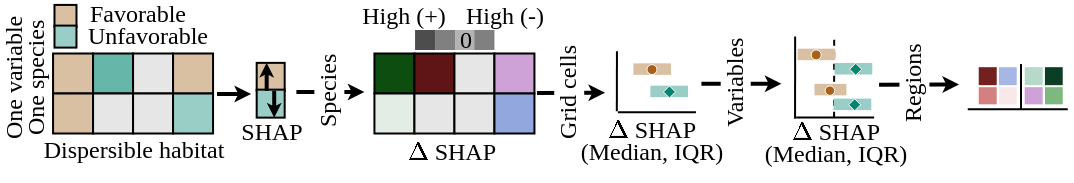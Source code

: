 <mxfile version="27.0.9">
  <diagram name="Page-1" id="c7558073-3199-34d8-9f00-42111426c3f3">
    <mxGraphModel dx="437" dy="338" grid="1" gridSize="10" guides="1" tooltips="1" connect="1" arrows="1" fold="1" page="1" pageScale="1" pageWidth="826" pageHeight="1169" background="none" math="1" shadow="0">
      <root>
        <mxCell id="0" />
        <mxCell id="1" parent="0" />
        <mxCell id="79KnxAv0YFB9ApgYJ-vH-246" value="" style="endArrow=none;html=1;rounded=0;exitX=0.231;exitY=-0.23;exitDx=0;exitDy=0;exitPerimeter=0;dashed=1;" parent="1" edge="1">
          <mxGeometry width="50" height="50" relative="1" as="geometry">
            <mxPoint x="558.048" y="206.84" as="sourcePoint" />
            <mxPoint x="558.1" y="165.8" as="targetPoint" />
          </mxGeometry>
        </mxCell>
        <mxCell id="t9Jcl4g-q7xanhM5zm8e-96" value="" style="whiteSpace=wrap;html=1;aspect=fixed;fillColor=light-dark(#DAC0A2,#272727);fontFamily=Merriweather;" parent="1" vertex="1">
          <mxGeometry x="167.53" y="174.75" width="20" height="20" as="geometry" />
        </mxCell>
        <mxCell id="t9Jcl4g-q7xanhM5zm8e-97" value="" style="whiteSpace=wrap;html=1;aspect=fixed;fillColor=#67B6AA;fontFamily=Merriweather;" parent="1" vertex="1">
          <mxGeometry x="187.53" y="174.75" width="20" height="20" as="geometry" />
        </mxCell>
        <mxCell id="t9Jcl4g-q7xanhM5zm8e-98" value="" style="whiteSpace=wrap;html=1;aspect=fixed;fillColor=#E6E6E6;fontFamily=Merriweather;" parent="1" vertex="1">
          <mxGeometry x="207.53" y="174.75" width="20" height="20" as="geometry" />
        </mxCell>
        <mxCell id="t9Jcl4g-q7xanhM5zm8e-99" value="" style="whiteSpace=wrap;html=1;aspect=fixed;fillColor=light-dark(#DAC0A2,#272727);fontFamily=Merriweather;" parent="1" vertex="1">
          <mxGeometry x="227.53" y="174.75" width="20" height="20" as="geometry" />
        </mxCell>
        <mxCell id="t9Jcl4g-q7xanhM5zm8e-101" value="" style="whiteSpace=wrap;html=1;aspect=fixed;fillColor=#DAC0A2;fontFamily=Merriweather;" parent="1" vertex="1">
          <mxGeometry x="167.53" y="194.75" width="20" height="20" as="geometry" />
        </mxCell>
        <mxCell id="t9Jcl4g-q7xanhM5zm8e-102" value="" style="whiteSpace=wrap;html=1;aspect=fixed;fillColor=#E6E6E6;fontFamily=Merriweather;" parent="1" vertex="1">
          <mxGeometry x="187.53" y="194.75" width="20" height="20" as="geometry" />
        </mxCell>
        <mxCell id="t9Jcl4g-q7xanhM5zm8e-103" value="" style="whiteSpace=wrap;html=1;aspect=fixed;fillColor=#E6E6E6;fontFamily=Merriweather;" parent="1" vertex="1">
          <mxGeometry x="207.53" y="194.75" width="20" height="20" as="geometry" />
        </mxCell>
        <mxCell id="t9Jcl4g-q7xanhM5zm8e-104" value="" style="whiteSpace=wrap;html=1;aspect=fixed;fillColor=#99CEC6;fontFamily=Merriweather;" parent="1" vertex="1">
          <mxGeometry x="227.53" y="194.75" width="20" height="20" as="geometry" />
        </mxCell>
        <mxCell id="t9Jcl4g-q7xanhM5zm8e-111" value="" style="whiteSpace=wrap;html=1;aspect=fixed;fillColor=light-dark(#DAC0A2,#272727);fontFamily=Merriweather;" parent="1" vertex="1">
          <mxGeometry x="168.24" y="150.46" width="11" height="11" as="geometry" />
        </mxCell>
        <mxCell id="t9Jcl4g-q7xanhM5zm8e-112" value="" style="whiteSpace=wrap;html=1;aspect=fixed;fillColor=#99CEC6;fontFamily=Merriweather;" parent="1" vertex="1">
          <mxGeometry x="168.24" y="160.8" width="11" height="11" as="geometry" />
        </mxCell>
        <mxCell id="t9Jcl4g-q7xanhM5zm8e-113" value="Favorable" style="text;html=1;align=center;verticalAlign=middle;whiteSpace=wrap;rounded=0;fontFamily=Merriweather;fontSize=12;" parent="1" vertex="1">
          <mxGeometry x="184.53" y="151.46" width="50" height="8" as="geometry" />
        </mxCell>
        <mxCell id="t9Jcl4g-q7xanhM5zm8e-114" value="Unfavorable" style="text;html=1;align=center;verticalAlign=middle;whiteSpace=wrap;rounded=0;fontFamily=Merriweather;fontSize=12;" parent="1" vertex="1">
          <mxGeometry x="184.53" y="161.8" width="60" height="8" as="geometry" />
        </mxCell>
        <mxCell id="t9Jcl4g-q7xanhM5zm8e-116" value="&lt;div style=&quot;line-height: 90%;&quot;&gt;Dispersible habitat&lt;/div&gt;" style="text;align=center;verticalAlign=middle;rounded=0;fontFamily=Merriweather;spacing=2;horizontal=1;whiteSpace=wrap;html=1;imageHeight=24;imageWidth=24;strokeOpacity=100;arcSize=12;" parent="1" vertex="1">
          <mxGeometry x="157.29" y="214.32" width="102.47" height="18.25" as="geometry" />
        </mxCell>
        <mxCell id="JVSTVVGn9j7_Rl-9eGPp-82" value="&lt;div style=&quot;line-height: 90%;&quot;&gt;One variable&lt;div&gt;One species&lt;/div&gt;&lt;/div&gt;" style="text;html=1;align=center;verticalAlign=middle;whiteSpace=wrap;rounded=0;fontFamily=Merriweather;rotation=-90;" parent="1" vertex="1">
          <mxGeometry x="119" y="180.88" width="67.62" height="12" as="geometry" />
        </mxCell>
        <mxCell id="m_JDdIxR8Er-Uh5f6psP-88" value="" style="endArrow=none;html=1;rounded=0;" parent="1" edge="1">
          <mxGeometry width="50" height="50" relative="1" as="geometry">
            <mxPoint x="449.97" y="204.13" as="sourcePoint" />
            <mxPoint x="488.97" y="204.13" as="targetPoint" />
          </mxGeometry>
        </mxCell>
        <mxCell id="m_JDdIxR8Er-Uh5f6psP-89" value="" style="endArrow=none;html=1;rounded=0;exitX=0.231;exitY=-0.23;exitDx=0;exitDy=0;exitPerimeter=0;" parent="1" edge="1">
          <mxGeometry width="50" height="50" relative="1" as="geometry">
            <mxPoint x="449.418" y="203.62" as="sourcePoint" />
            <mxPoint x="449.47" y="173.63" as="targetPoint" />
          </mxGeometry>
        </mxCell>
        <mxCell id="m_JDdIxR8Er-Uh5f6psP-90" value="" style="rounded=0;whiteSpace=wrap;html=1;spacing=2;fillColor=light-dark(#dac0a2, #272727);strokeColor=none;rotation=90;" parent="1" vertex="1">
          <mxGeometry x="464.23" y="173.13" width="5.75" height="18.83" as="geometry" />
        </mxCell>
        <mxCell id="m_JDdIxR8Er-Uh5f6psP-95" value="" style="rounded=0;whiteSpace=wrap;html=1;spacing=2;fillColor=light-dark(#99CEC6,#272727);strokeColor=none;rotation=90;" parent="1" vertex="1">
          <mxGeometry x="472.73" y="184.3" width="5.75" height="18.83" as="geometry" />
        </mxCell>
        <mxCell id="m_JDdIxR8Er-Uh5f6psP-101" value="" style="endArrow=classic;html=1;rounded=0;strokeWidth=2;endSize=2;startSize=2;" parent="1" edge="1">
          <mxGeometry width="50" height="50" relative="1" as="geometry">
            <mxPoint x="289.2" y="194.05" as="sourcePoint" />
            <mxPoint x="323.2" y="193.96" as="targetPoint" />
          </mxGeometry>
        </mxCell>
        <mxCell id="m_JDdIxR8Er-Uh5f6psP-102" value="&lt;font style=&quot;font-size: 12px;&quot; face=&quot;Merriweather&quot;&gt;Species&lt;/font&gt;" style="edgeLabel;html=1;align=center;verticalAlign=middle;resizable=0;points=[];rotation=-90;" parent="m_JDdIxR8Er-Uh5f6psP-101" vertex="1" connectable="0">
          <mxGeometry x="-0.204" y="-1" relative="1" as="geometry">
            <mxPoint x="2" y="-1" as="offset" />
          </mxGeometry>
        </mxCell>
        <mxCell id="m_JDdIxR8Er-Uh5f6psP-107" value="" style="whiteSpace=wrap;html=1;aspect=fixed;fillColor=light-dark(#DAC0A2,#272727);fontFamily=Merriweather;" parent="1" vertex="1">
          <mxGeometry x="269.34" y="179.43" width="14" height="14" as="geometry" />
        </mxCell>
        <mxCell id="m_JDdIxR8Er-Uh5f6psP-108" value="" style="whiteSpace=wrap;html=1;aspect=fixed;fillColor=#99CEC6;fontFamily=Merriweather;" parent="1" vertex="1">
          <mxGeometry x="269.34" y="192.82" width="14" height="14" as="geometry" />
        </mxCell>
        <mxCell id="m_JDdIxR8Er-Uh5f6psP-109" value="" style="endArrow=none;html=1;rounded=0;strokeWidth=2;endSize=1;startSize=1;startFill=1;startArrow=classic;entryX=0.5;entryY=1;entryDx=0;entryDy=0;exitX=0.5;exitY=1;exitDx=0;exitDy=0;" parent="1" edge="1">
          <mxGeometry width="50" height="50" relative="1" as="geometry">
            <mxPoint x="278.1" y="206.82" as="sourcePoint" />
            <mxPoint x="278.1" y="193.43" as="targetPoint" />
          </mxGeometry>
        </mxCell>
        <mxCell id="m_JDdIxR8Er-Uh5f6psP-111" value="" style="endArrow=classic;html=1;rounded=0;strokeWidth=2;endSize=1;startSize=1;entryX=0.5;entryY=0;entryDx=0;entryDy=0;exitX=0.5;exitY=1;exitDx=0;exitDy=0;" parent="1" edge="1">
          <mxGeometry width="50" height="50" relative="1" as="geometry">
            <mxPoint x="274.34" y="193.43" as="sourcePoint" />
            <mxPoint x="274.34" y="179.43" as="targetPoint" />
          </mxGeometry>
        </mxCell>
        <mxCell id="m_JDdIxR8Er-Uh5f6psP-113" value="SHAP" style="text;html=1;align=center;verticalAlign=middle;whiteSpace=wrap;rounded=0;fontFamily=Merriweather;rotation=0;" parent="1" vertex="1">
          <mxGeometry x="260.53" y="207.82" width="31.62" height="12" as="geometry" />
        </mxCell>
        <mxCell id="m_JDdIxR8Er-Uh5f6psP-116" value="`\Delta` SHAP" style="text;html=1;align=center;verticalAlign=middle;whiteSpace=wrap;rounded=0;fontFamily=Merriweather;" parent="1" vertex="1">
          <mxGeometry x="340.6" y="215.32" width="51.62" height="17.25" as="geometry" />
        </mxCell>
        <mxCell id="79KnxAv0YFB9ApgYJ-vH-201" value="" style="endArrow=classic;html=1;rounded=0;strokeWidth=2;endSize=2;startSize=2;" parent="1" edge="1">
          <mxGeometry width="50" height="50" relative="1" as="geometry">
            <mxPoint x="249.53" y="195.0" as="sourcePoint" />
            <mxPoint x="266.53" y="195" as="targetPoint" />
          </mxGeometry>
        </mxCell>
        <mxCell id="79KnxAv0YFB9ApgYJ-vH-203" value="" style="whiteSpace=wrap;html=1;aspect=fixed;fillColor=light-dark(#0E4D10,#272727);fontFamily=Merriweather;" parent="1" vertex="1">
          <mxGeometry x="328.22" y="174.75" width="20" height="20" as="geometry" />
        </mxCell>
        <mxCell id="79KnxAv0YFB9ApgYJ-vH-204" value="" style="whiteSpace=wrap;html=1;aspect=fixed;fillColor=#5F1415;fontFamily=Merriweather;" parent="1" vertex="1">
          <mxGeometry x="348.22" y="174.75" width="20" height="20" as="geometry" />
        </mxCell>
        <mxCell id="79KnxAv0YFB9ApgYJ-vH-205" value="" style="whiteSpace=wrap;html=1;aspect=fixed;fillColor=#E6E6E6;fontFamily=Merriweather;" parent="1" vertex="1">
          <mxGeometry x="368.22" y="174.75" width="20" height="20" as="geometry" />
        </mxCell>
        <mxCell id="79KnxAv0YFB9ApgYJ-vH-206" value="" style="whiteSpace=wrap;html=1;aspect=fixed;fillColor=light-dark(#CEA2D7,#272727);fontFamily=Merriweather;" parent="1" vertex="1">
          <mxGeometry x="388.22" y="174.75" width="20" height="20" as="geometry" />
        </mxCell>
        <mxCell id="79KnxAv0YFB9ApgYJ-vH-207" value="" style="whiteSpace=wrap;html=1;aspect=fixed;fillColor=#E4EDE5;fontFamily=Merriweather;" parent="1" vertex="1">
          <mxGeometry x="328.22" y="194.75" width="20" height="20" as="geometry" />
        </mxCell>
        <mxCell id="79KnxAv0YFB9ApgYJ-vH-208" value="" style="whiteSpace=wrap;html=1;aspect=fixed;fillColor=#E6E6E6;fontFamily=Merriweather;" parent="1" vertex="1">
          <mxGeometry x="348.22" y="194.75" width="20" height="20" as="geometry" />
        </mxCell>
        <mxCell id="79KnxAv0YFB9ApgYJ-vH-209" value="" style="whiteSpace=wrap;html=1;aspect=fixed;fillColor=#E6E6E6;fontFamily=Merriweather;" parent="1" vertex="1">
          <mxGeometry x="368.22" y="194.75" width="20" height="20" as="geometry" />
        </mxCell>
        <mxCell id="79KnxAv0YFB9ApgYJ-vH-210" value="" style="whiteSpace=wrap;html=1;aspect=fixed;fillColor=#91A7DE;fontFamily=Merriweather;" parent="1" vertex="1">
          <mxGeometry x="388.22" y="194.75" width="20" height="20" as="geometry" />
        </mxCell>
        <mxCell id="79KnxAv0YFB9ApgYJ-vH-213" value="" style="endArrow=classic;html=1;rounded=0;strokeWidth=2;endSize=2;startSize=2;" parent="1" edge="1">
          <mxGeometry width="50" height="50" relative="1" as="geometry">
            <mxPoint x="409.53" y="194.46" as="sourcePoint" />
            <mxPoint x="443.53" y="194.37" as="targetPoint" />
          </mxGeometry>
        </mxCell>
        <mxCell id="79KnxAv0YFB9ApgYJ-vH-214" value="&lt;font style=&quot;font-size: 12px;&quot; face=&quot;Merriweather&quot;&gt;Grid cells&lt;/font&gt;" style="edgeLabel;html=1;align=center;verticalAlign=middle;resizable=0;points=[];rotation=-90;" parent="79KnxAv0YFB9ApgYJ-vH-213" vertex="1" connectable="0">
          <mxGeometry x="-0.204" y="-1" relative="1" as="geometry">
            <mxPoint x="2" y="-1" as="offset" />
          </mxGeometry>
        </mxCell>
        <mxCell id="79KnxAv0YFB9ApgYJ-vH-223" value="High (+)" style="text;html=1;align=center;verticalAlign=middle;whiteSpace=wrap;rounded=0;fontFamily=Merriweather;" parent="1" vertex="1">
          <mxGeometry x="320.55" y="152.0" width="43.98" height="8" as="geometry" />
        </mxCell>
        <mxCell id="79KnxAv0YFB9ApgYJ-vH-224" value="High (-)" style="text;html=1;align=center;verticalAlign=middle;whiteSpace=wrap;rounded=0;fontFamily=Merriweather;" parent="1" vertex="1">
          <mxGeometry x="371.57" y="152" width="43.31" height="8" as="geometry" />
        </mxCell>
        <mxCell id="79KnxAv0YFB9ApgYJ-vH-225" value="" style="group;rotation=-90;" parent="1" vertex="1" connectable="0">
          <mxGeometry x="358.53" y="153" width="10" height="30" as="geometry" />
        </mxCell>
        <mxCell id="79KnxAv0YFB9ApgYJ-vH-220" value="" style="whiteSpace=wrap;html=1;aspect=fixed;fillColor=light-dark(#4D4D4D,#272727);fontFamily=Merriweather;strokeColor=none;rotation=-90;" parent="79KnxAv0YFB9ApgYJ-vH-225" vertex="1">
          <mxGeometry x="-10" y="10" width="10" height="10" as="geometry" />
        </mxCell>
        <mxCell id="79KnxAv0YFB9ApgYJ-vH-221" value="" style="whiteSpace=wrap;html=1;aspect=fixed;fillColor=light-dark(#808080,#272727);fontFamily=Merriweather;strokeColor=none;rotation=-90;" parent="79KnxAv0YFB9ApgYJ-vH-225" vertex="1">
          <mxGeometry y="10" width="10" height="10" as="geometry" />
        </mxCell>
        <mxCell id="79KnxAv0YFB9ApgYJ-vH-222" value="0" style="whiteSpace=wrap;html=1;aspect=fixed;fillColor=light-dark(#B3B3B3,#272727);fontFamily=Merriweather;strokeColor=none;rotation=0;" parent="79KnxAv0YFB9ApgYJ-vH-225" vertex="1">
          <mxGeometry x="10" y="10" width="10" height="10" as="geometry" />
        </mxCell>
        <mxCell id="79KnxAv0YFB9ApgYJ-vH-227" value="" style="whiteSpace=wrap;html=1;aspect=fixed;fillColor=light-dark(#808080,#272727);fontFamily=Merriweather;strokeColor=none;rotation=-90;" parent="1" vertex="1">
          <mxGeometry x="378.22" y="163" width="10" height="10" as="geometry" />
        </mxCell>
        <mxCell id="79KnxAv0YFB9ApgYJ-vH-228" value="" style="ellipse;whiteSpace=wrap;html=1;aspect=fixed;strokeColor=#FFFFFF;strokeWidth=0.5;fillColor=light-dark(#A76119,#345E34);" parent="1" vertex="1">
          <mxGeometry x="464.23" y="180.04" width="5" height="5" as="geometry" />
        </mxCell>
        <mxCell id="79KnxAv0YFB9ApgYJ-vH-230" value="" style="rhombus;whiteSpace=wrap;html=1;strokeWidth=0.5;strokeColor=#FFFFFF;fillColor=#038571;" parent="1" vertex="1">
          <mxGeometry x="472.48" y="190.71" width="6" height="6" as="geometry" />
        </mxCell>
        <mxCell id="79KnxAv0YFB9ApgYJ-vH-232" value="" style="endArrow=classic;html=1;rounded=0;strokeWidth=2;endSize=2;startSize=2;" parent="1" edge="1">
          <mxGeometry width="50" height="50" relative="1" as="geometry">
            <mxPoint x="491.72" y="189.91" as="sourcePoint" />
            <mxPoint x="531.72" y="189.82" as="targetPoint" />
          </mxGeometry>
        </mxCell>
        <mxCell id="79KnxAv0YFB9ApgYJ-vH-233" value="&lt;font style=&quot;font-size: 12px;&quot; face=&quot;Merriweather&quot;&gt;Variables&lt;/font&gt;" style="edgeLabel;html=1;align=center;verticalAlign=middle;resizable=0;points=[];rotation=-90;" parent="79KnxAv0YFB9ApgYJ-vH-232" vertex="1" connectable="0">
          <mxGeometry x="-0.204" y="-1" relative="1" as="geometry">
            <mxPoint y="-1" as="offset" />
          </mxGeometry>
        </mxCell>
        <mxCell id="79KnxAv0YFB9ApgYJ-vH-234" value="" style="endArrow=none;html=1;rounded=0;" parent="1" edge="1">
          <mxGeometry width="50" height="50" relative="1" as="geometry">
            <mxPoint x="539.08" y="206.8" as="sourcePoint" />
            <mxPoint x="578.08" y="206.8" as="targetPoint" />
          </mxGeometry>
        </mxCell>
        <mxCell id="79KnxAv0YFB9ApgYJ-vH-235" value="" style="endArrow=none;html=1;rounded=0;exitX=0.231;exitY=-0.23;exitDx=0;exitDy=0;exitPerimeter=0;" parent="1" edge="1">
          <mxGeometry width="50" height="50" relative="1" as="geometry">
            <mxPoint x="538.528" y="207.34" as="sourcePoint" />
            <mxPoint x="538.58" y="166.3" as="targetPoint" />
          </mxGeometry>
        </mxCell>
        <mxCell id="79KnxAv0YFB9ApgYJ-vH-236" value="" style="rounded=0;whiteSpace=wrap;html=1;spacing=2;fillColor=light-dark(#dac0a2, #272727);strokeColor=none;rotation=90;" parent="1" vertex="1">
          <mxGeometry x="546.34" y="165.8" width="5.75" height="18.83" as="geometry" />
        </mxCell>
        <mxCell id="79KnxAv0YFB9ApgYJ-vH-237" value="" style="rounded=0;whiteSpace=wrap;html=1;spacing=2;fillColor=light-dark(#99CEC6,#272727);strokeColor=none;rotation=90;" parent="1" vertex="1">
          <mxGeometry x="564.84" y="172.97" width="5.75" height="18.83" as="geometry" />
        </mxCell>
        <mxCell id="79KnxAv0YFB9ApgYJ-vH-238" value="" style="ellipse;whiteSpace=wrap;html=1;aspect=fixed;strokeColor=#FFFFFF;strokeWidth=0.5;fillColor=light-dark(#A76119,#345E34);" parent="1" vertex="1">
          <mxGeometry x="546.34" y="172.71" width="5" height="5" as="geometry" />
        </mxCell>
        <mxCell id="79KnxAv0YFB9ApgYJ-vH-239" value="" style="rhombus;whiteSpace=wrap;html=1;strokeWidth=0.5;strokeColor=#FFFFFF;fillColor=#038571;" parent="1" vertex="1">
          <mxGeometry x="565.59" y="179.38" width="6" height="6" as="geometry" />
        </mxCell>
        <mxCell id="79KnxAv0YFB9ApgYJ-vH-242" value="" style="rounded=0;whiteSpace=wrap;html=1;spacing=2;fillColor=light-dark(#dac0a2, #272727);strokeColor=none;rotation=90;" parent="1" vertex="1">
          <mxGeometry x="553.34" y="184.8" width="5.75" height="16" as="geometry" />
        </mxCell>
        <mxCell id="79KnxAv0YFB9ApgYJ-vH-243" value="" style="ellipse;whiteSpace=wrap;html=1;aspect=fixed;strokeColor=#FFFFFF;strokeWidth=0.5;fillColor=light-dark(#A76119,#345E34);" parent="1" vertex="1">
          <mxGeometry x="553.34" y="190.71" width="4.73" height="4.73" as="geometry" />
        </mxCell>
        <mxCell id="79KnxAv0YFB9ApgYJ-vH-244" value="" style="rounded=0;whiteSpace=wrap;html=1;spacing=2;fillColor=light-dark(#99CEC6,#272727);strokeColor=none;rotation=90;" parent="1" vertex="1">
          <mxGeometry x="564.34" y="190.75" width="5.75" height="18.83" as="geometry" />
        </mxCell>
        <mxCell id="79KnxAv0YFB9ApgYJ-vH-245" value="" style="rhombus;whiteSpace=wrap;html=1;strokeWidth=0.5;strokeColor=#FFFFFF;fillColor=#038571;" parent="1" vertex="1">
          <mxGeometry x="565.09" y="197.16" width="6" height="6" as="geometry" />
        </mxCell>
        <mxCell id="79KnxAv0YFB9ApgYJ-vH-247" value="" style="endArrow=classic;html=1;rounded=0;strokeWidth=2;endSize=2;startSize=2;" parent="1" edge="1">
          <mxGeometry width="50" height="50" relative="1" as="geometry">
            <mxPoint x="580.54" y="190.35" as="sourcePoint" />
            <mxPoint x="620.54" y="190.26" as="targetPoint" />
          </mxGeometry>
        </mxCell>
        <mxCell id="79KnxAv0YFB9ApgYJ-vH-248" value="&lt;font style=&quot;font-size: 12px;&quot; face=&quot;Merriweather&quot;&gt;Regions&lt;/font&gt;" style="edgeLabel;html=1;align=center;verticalAlign=middle;resizable=0;points=[];rotation=-90;" parent="79KnxAv0YFB9ApgYJ-vH-247" vertex="1" connectable="0">
          <mxGeometry x="-0.204" y="-1" relative="1" as="geometry">
            <mxPoint x="1" y="-1" as="offset" />
          </mxGeometry>
        </mxCell>
        <mxCell id="79KnxAv0YFB9ApgYJ-vH-249" value="" style="whiteSpace=wrap;html=1;aspect=fixed;fillColor=light-dark(#7DB87E,#272727);fontFamily=Merriweather;strokeColor=#FFFFFF;strokeWidth=1;" parent="1" vertex="1">
          <mxGeometry x="662.86" y="190.67" width="10" height="10" as="geometry" />
        </mxCell>
        <mxCell id="79KnxAv0YFB9ApgYJ-vH-251" value="" style="whiteSpace=wrap;html=1;aspect=fixed;fillColor=light-dark(#0C3E26,#272727);fontFamily=Merriweather;strokeWidth=1;strokeColor=#FFFFFF;" parent="1" vertex="1">
          <mxGeometry x="662.86" y="181.09" width="10" height="10" as="geometry" />
        </mxCell>
        <mxCell id="79KnxAv0YFB9ApgYJ-vH-254" value="" style="endArrow=none;html=1;rounded=0;" parent="1" edge="1">
          <mxGeometry width="50" height="50" relative="1" as="geometry">
            <mxPoint x="651.51" y="203.04" as="sourcePoint" />
            <mxPoint x="651.51" y="180.04" as="targetPoint" />
          </mxGeometry>
        </mxCell>
        <mxCell id="79KnxAv0YFB9ApgYJ-vH-255" value="" style="whiteSpace=wrap;html=1;aspect=fixed;fillColor=light-dark(#CEA2D7,#272727);fontFamily=Merriweather;strokeColor=#FFFFFF;strokeWidth=1;" parent="1" vertex="1">
          <mxGeometry x="652.86" y="190.67" width="10" height="10" as="geometry" />
        </mxCell>
        <mxCell id="79KnxAv0YFB9ApgYJ-vH-257" value="" style="whiteSpace=wrap;html=1;aspect=fixed;fillColor=light-dark(#B7D9CA,#272727);fontFamily=Merriweather;strokeWidth=1;strokeColor=#FFFFFF;" parent="1" vertex="1">
          <mxGeometry x="652.86" y="181.09" width="10" height="10" as="geometry" />
        </mxCell>
        <mxCell id="79KnxAv0YFB9ApgYJ-vH-259" value="" style="whiteSpace=wrap;html=1;aspect=fixed;fillColor=light-dark(#F8E8E9,#272727);fontFamily=Merriweather;strokeColor=#FFFFFF;strokeWidth=1;" parent="1" vertex="1">
          <mxGeometry x="639.86" y="190.67" width="10" height="10" as="geometry" />
        </mxCell>
        <mxCell id="79KnxAv0YFB9ApgYJ-vH-261" value="" style="whiteSpace=wrap;html=1;aspect=fixed;fillColor=light-dark(#A6B7E5,#272727);fontFamily=Merriweather;strokeWidth=1;strokeColor=#FFFFFF;" parent="1" vertex="1">
          <mxGeometry x="639.86" y="181.09" width="10" height="10" as="geometry" />
        </mxCell>
        <mxCell id="79KnxAv0YFB9ApgYJ-vH-263" value="" style="whiteSpace=wrap;html=1;aspect=fixed;fillColor=light-dark(#D48080,#272727);fontFamily=Merriweather;strokeColor=#FFFFFF;strokeWidth=1;" parent="1" vertex="1">
          <mxGeometry x="629.86" y="190.67" width="10" height="10" as="geometry" />
        </mxCell>
        <mxCell id="79KnxAv0YFB9ApgYJ-vH-265" value="" style="whiteSpace=wrap;html=1;aspect=fixed;fillColor=light-dark(#722120,#272727);fontFamily=Merriweather;strokeWidth=1;strokeColor=#FFFFFF;" parent="1" vertex="1">
          <mxGeometry x="629.86" y="181.09" width="10" height="10" as="geometry" />
        </mxCell>
        <mxCell id="79KnxAv0YFB9ApgYJ-vH-267" value="" style="endArrow=none;html=1;rounded=0;" parent="1" edge="1">
          <mxGeometry width="50" height="50" relative="1" as="geometry">
            <mxPoint x="624.88" y="202.58" as="sourcePoint" />
            <mxPoint x="674.88" y="202.58" as="targetPoint" />
          </mxGeometry>
        </mxCell>
        <mxCell id="79KnxAv0YFB9ApgYJ-vH-270" value="&lt;div style=&quot;line-height: 90%;&quot;&gt;`\Delta` SHAP&lt;div&gt;(&lt;span style=&quot;background-color: transparent; color: light-dark(rgb(0, 0, 0), rgb(255, 255, 255));&quot;&gt;Median, IQR)&lt;/span&gt;&lt;/div&gt;&lt;/div&gt;" style="text;html=1;align=center;verticalAlign=middle;whiteSpace=wrap;rounded=0;fontFamily=Merriweather;" parent="1" vertex="1">
          <mxGeometry x="427.83" y="209.75" width="77.81" height="17.25" as="geometry" />
        </mxCell>
        <mxCell id="79KnxAv0YFB9ApgYJ-vH-272" value="&lt;div style=&quot;line-height: 90%;&quot;&gt;`\Delta` SHAP&lt;div&gt;(&lt;span style=&quot;background-color: transparent; color: light-dark(rgb(0, 0, 0), rgb(255, 255, 255));&quot;&gt;Median, IQR)&lt;/span&gt;&lt;/div&gt;&lt;/div&gt;" style="text;html=1;align=center;verticalAlign=middle;whiteSpace=wrap;rounded=0;fontFamily=Merriweather;" parent="1" vertex="1">
          <mxGeometry x="520" y="210.58" width="77.81" height="17.25" as="geometry" />
        </mxCell>
      </root>
    </mxGraphModel>
  </diagram>
</mxfile>
